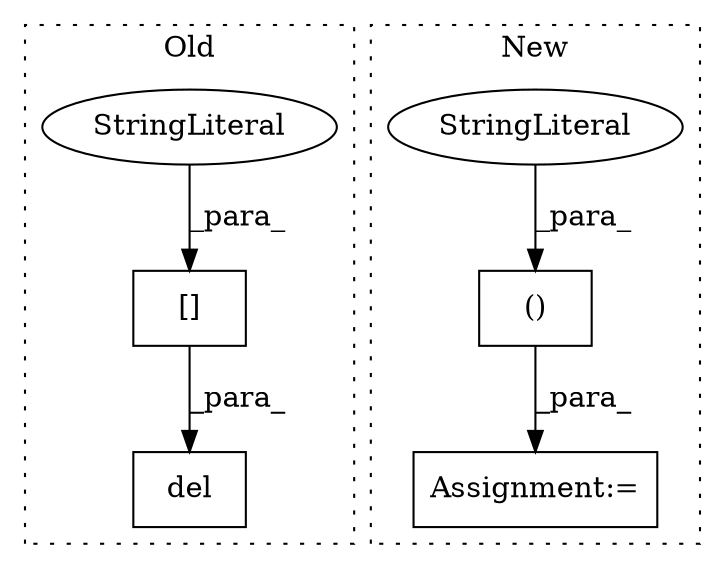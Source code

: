 digraph G {
subgraph cluster0 {
1 [label="del" a="32" s="2058,2080" l="4,1" shape="box"];
5 [label="[]" a="2" s="2062,2079" l="4,1" shape="box"];
6 [label="StringLiteral" a="45" s="2066" l="13" shape="ellipse"];
label = "Old";
style="dotted";
}
subgraph cluster1 {
2 [label="()" a="106" s="2032" l="85" shape="box"];
3 [label="Assignment:=" a="7" s="2026" l="6" shape="box"];
4 [label="StringLiteral" a="45" s="2032" l="14" shape="ellipse"];
label = "New";
style="dotted";
}
2 -> 3 [label="_para_"];
4 -> 2 [label="_para_"];
5 -> 1 [label="_para_"];
6 -> 5 [label="_para_"];
}